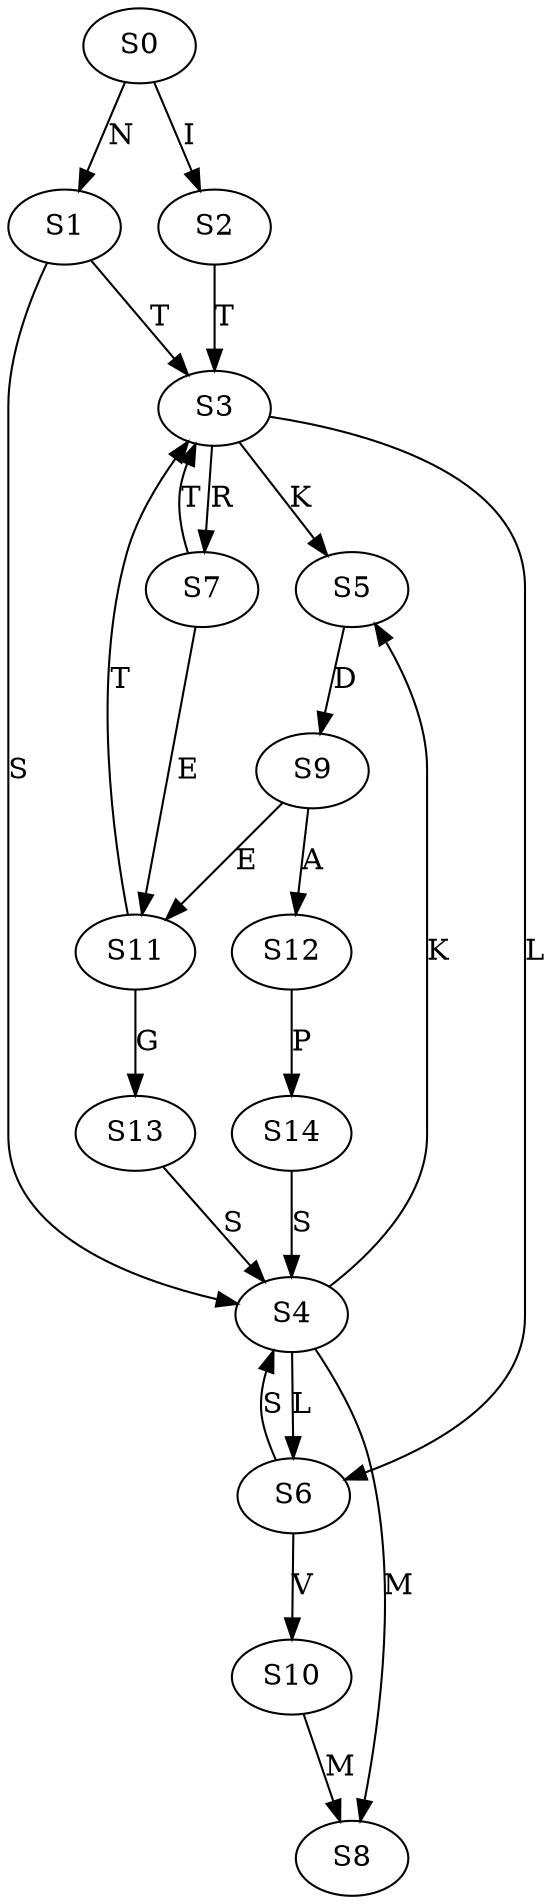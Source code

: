 strict digraph  {
	S0 -> S1 [ label = N ];
	S0 -> S2 [ label = I ];
	S1 -> S3 [ label = T ];
	S1 -> S4 [ label = S ];
	S2 -> S3 [ label = T ];
	S3 -> S5 [ label = K ];
	S3 -> S6 [ label = L ];
	S3 -> S7 [ label = R ];
	S4 -> S6 [ label = L ];
	S4 -> S5 [ label = K ];
	S4 -> S8 [ label = M ];
	S5 -> S9 [ label = D ];
	S6 -> S10 [ label = V ];
	S6 -> S4 [ label = S ];
	S7 -> S3 [ label = T ];
	S7 -> S11 [ label = E ];
	S9 -> S12 [ label = A ];
	S9 -> S11 [ label = E ];
	S10 -> S8 [ label = M ];
	S11 -> S13 [ label = G ];
	S11 -> S3 [ label = T ];
	S12 -> S14 [ label = P ];
	S13 -> S4 [ label = S ];
	S14 -> S4 [ label = S ];
}
